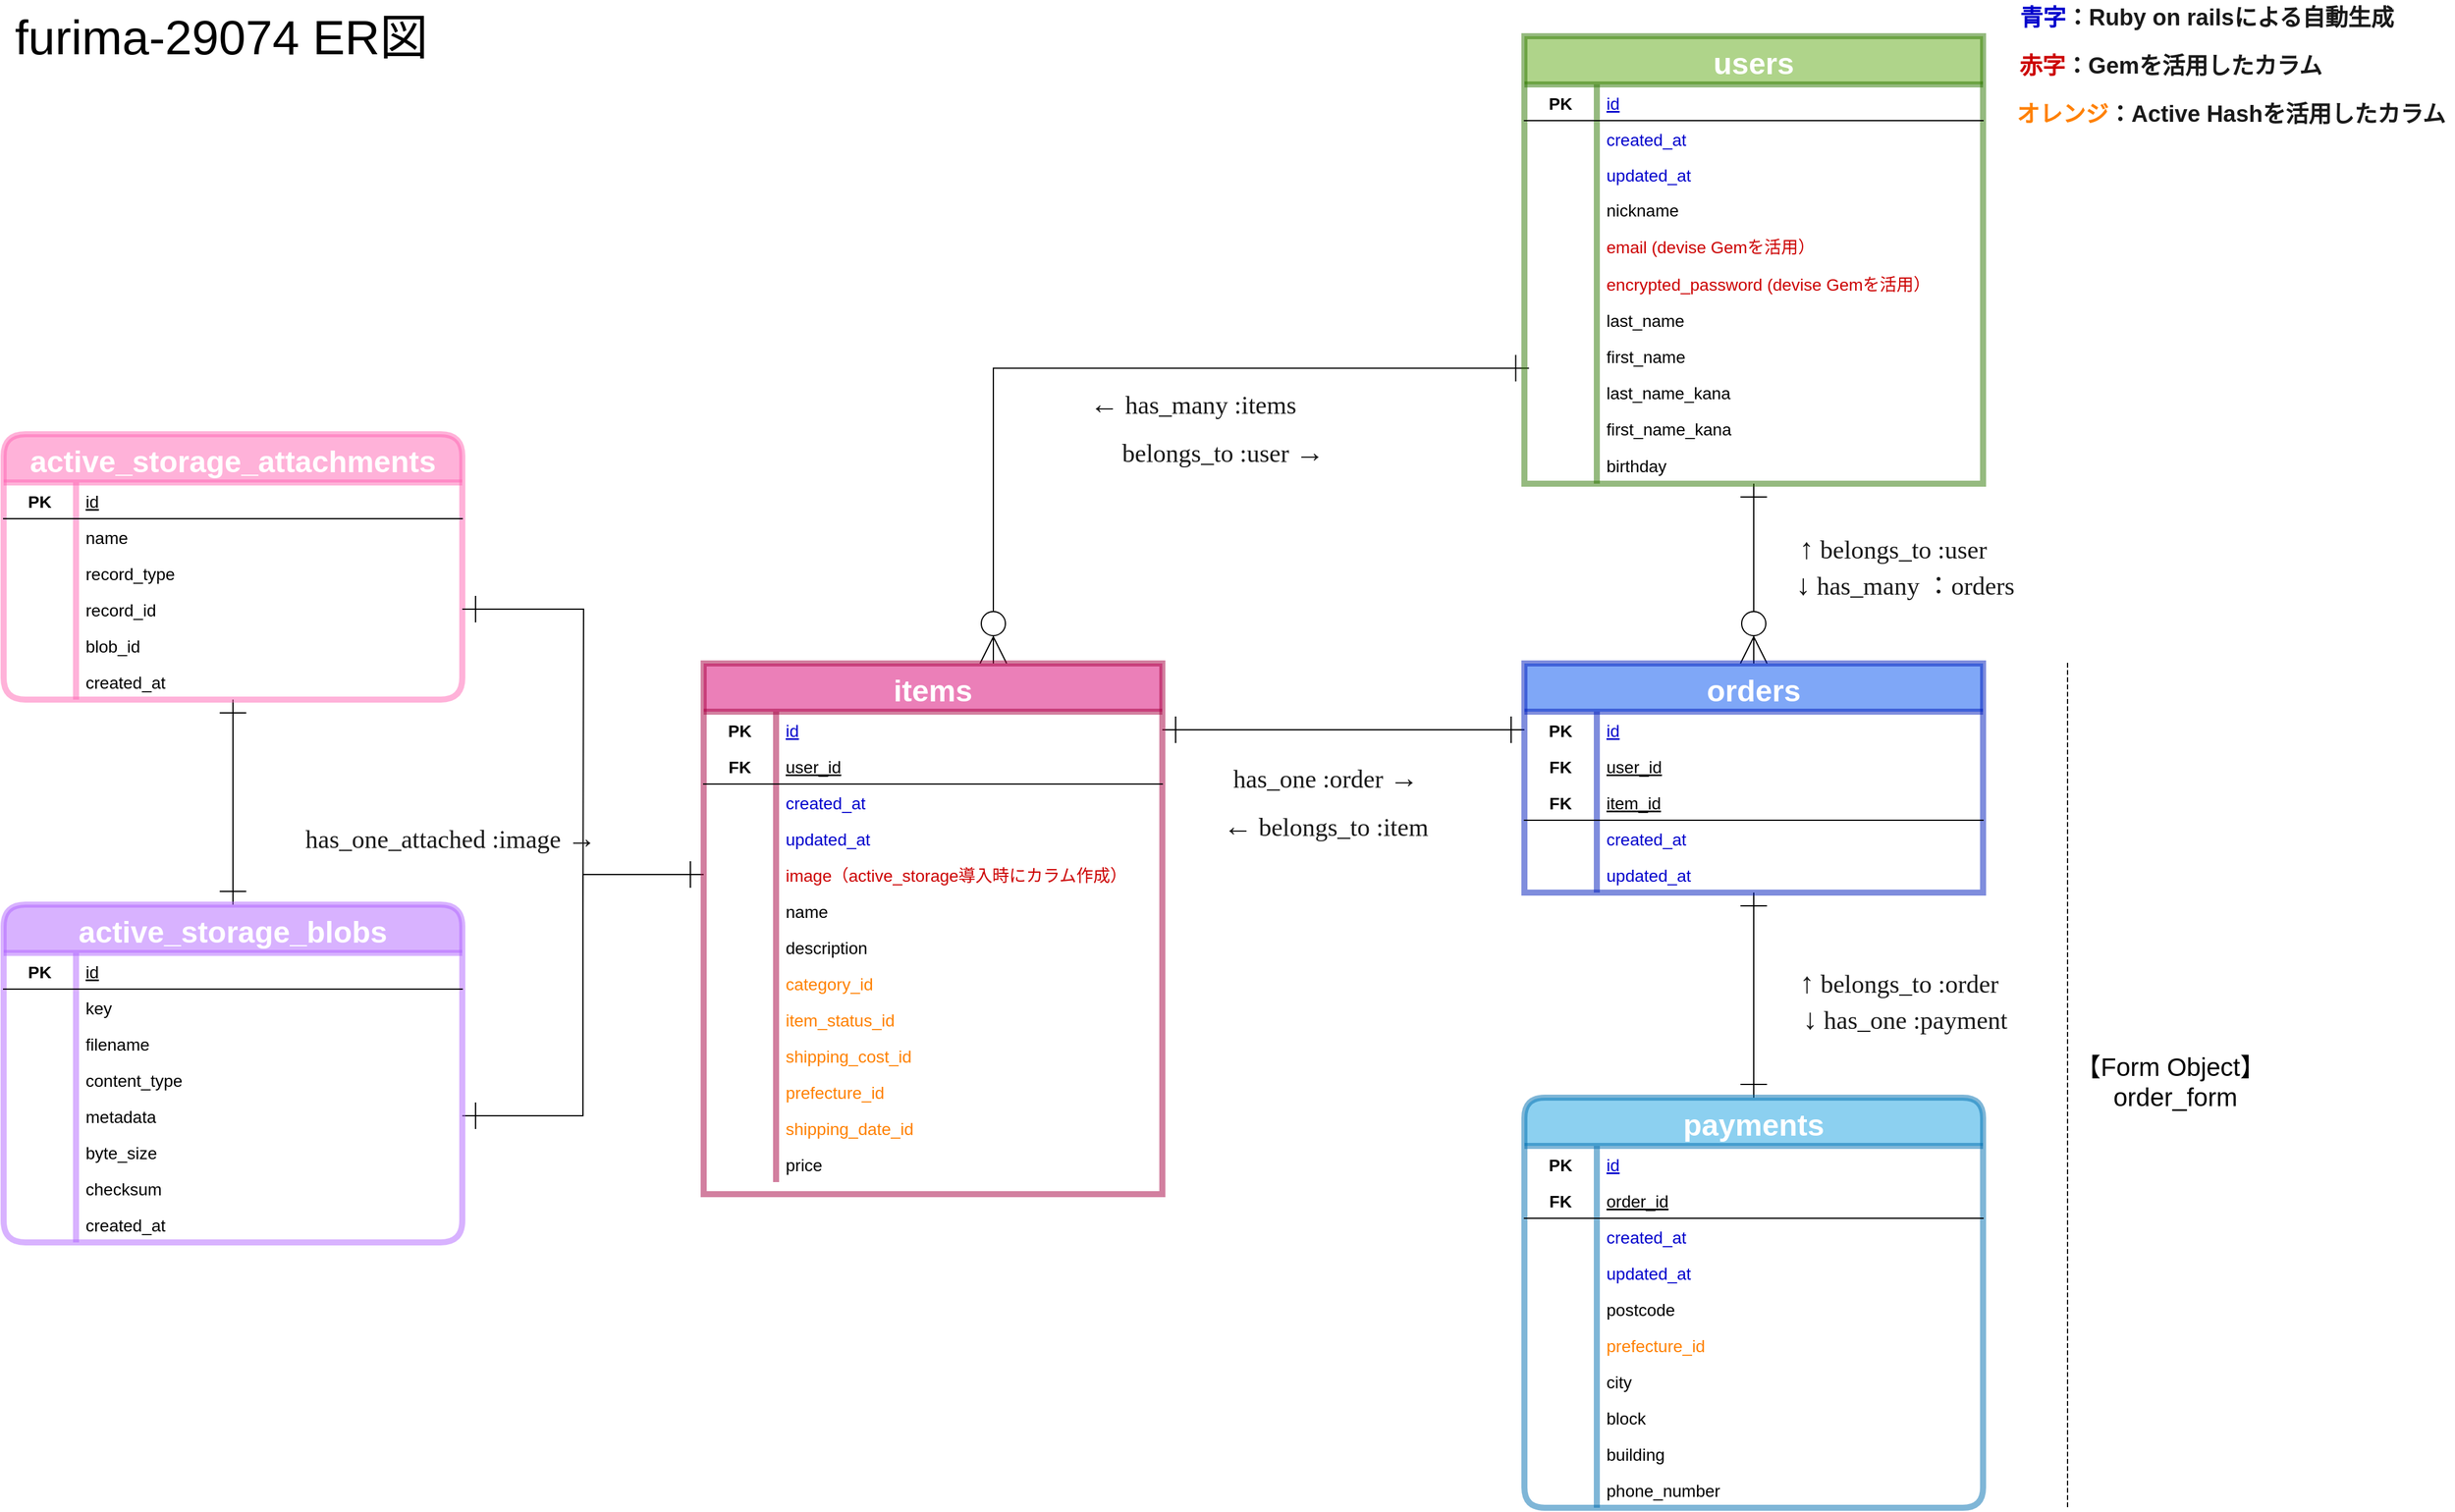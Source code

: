 <mxfile version="13.10.0" type="embed">
    <diagram id="VlrEbLxcfamo-cw_RUse" name="ページ1">
        <mxGraphModel dx="2579" dy="2915" grid="1" gridSize="10" guides="1" tooltips="1" connect="1" arrows="1" fold="1" page="1" pageScale="1" pageWidth="827" pageHeight="1169" math="0" shadow="0">
            <root>
                <mxCell id="0"/>
                <mxCell id="1" parent="0"/>
                <mxCell id="27" value="&lt;font style=&quot;font-size: 40px&quot;&gt;furima-29074 ER図&lt;/font&gt;" style="text;html=1;resizable=0;autosize=1;align=center;verticalAlign=middle;points=[];fillColor=none;rounded=0;fontSize=20;fontStyle=0;labelBorderColor=none;labelBackgroundColor=none;" parent="1" vertex="1">
                    <mxGeometry x="-900" y="-2300" width="360" height="40" as="geometry"/>
                </mxCell>
                <mxCell id="451" style="edgeStyle=orthogonalEdgeStyle;rounded=0;orthogonalLoop=1;jettySize=auto;html=1;entryX=0.5;entryY=0;entryDx=0;entryDy=0;startArrow=ERone;startFill=0;endArrow=ERzeroToMany;endFill=1;fontSize=14;endSize=20;startSize=20;" parent="1" source="66" target="252" edge="1">
                    <mxGeometry relative="1" as="geometry"/>
                </mxCell>
                <mxCell id="452" style="edgeStyle=orthogonalEdgeStyle;rounded=0;orthogonalLoop=1;jettySize=auto;html=1;exitX=0.5;exitY=1;exitDx=0;exitDy=0;entryX=0.5;entryY=0;entryDx=0;entryDy=0;startArrow=ERone;startFill=0;endArrow=ERone;endFill=0;fontSize=14;endSize=20;startSize=20;" parent="1" source="252" target="345" edge="1">
                    <mxGeometry relative="1" as="geometry"/>
                </mxCell>
                <mxCell id="447" style="edgeStyle=orthogonalEdgeStyle;rounded=0;orthogonalLoop=1;jettySize=auto;html=1;exitX=0.5;exitY=1;exitDx=0;exitDy=0;entryX=0.5;entryY=0;entryDx=0;entryDy=0;fontSize=14;startArrow=ERone;startFill=0;endArrow=ERone;endFill=0;endSize=20;startSize=20;" parent="1" source="379" target="421" edge="1">
                    <mxGeometry relative="1" as="geometry"/>
                </mxCell>
                <mxCell id="454" style="edgeStyle=orthogonalEdgeStyle;rounded=0;orthogonalLoop=1;jettySize=auto;html=1;entryX=0;entryY=0.5;entryDx=0;entryDy=0;startArrow=ERone;startFill=0;endArrow=ERone;endFill=0;fontSize=14;endSize=20;startSize=20;" parent="1" source="161" target="253" edge="1">
                    <mxGeometry relative="1" as="geometry"/>
                </mxCell>
                <mxCell id="473" style="edgeStyle=orthogonalEdgeStyle;rounded=0;jumpStyle=gap;orthogonalLoop=1;jettySize=auto;html=1;exitX=1;exitY=0.5;exitDx=0;exitDy=0;entryX=0;entryY=0.5;entryDx=0;entryDy=0;startArrow=ERone;startFill=0;startSize=20;endArrow=ERone;endFill=0;endSize=20;strokeWidth=1;fontSize=14;fontColor=#CC0000;" parent="1" source="434" target="176" edge="1">
                    <mxGeometry relative="1" as="geometry"/>
                </mxCell>
                <mxCell id="474" value="赤字&lt;font style=&quot;font-size: 19px&quot; color=&quot;#1a1a1a&quot;&gt;：Gemを活用したカラム&lt;/font&gt;" style="text;html=1;align=center;verticalAlign=middle;resizable=0;points=[];autosize=1;fontSize=19;fontColor=#CC0000;fontStyle=1" parent="1" vertex="1">
                    <mxGeometry x="760" y="-2270" width="270" height="30" as="geometry"/>
                </mxCell>
                <mxCell id="475" value="&lt;font style=&quot;font-size: 19px&quot; color=&quot;#0000cc&quot;&gt;青字&lt;/font&gt;&lt;font style=&quot;font-size: 19px&quot; color=&quot;#1a1a1a&quot;&gt;：Ruby on railsによる自動生成&lt;/font&gt;" style="text;html=1;align=center;verticalAlign=middle;resizable=0;points=[];autosize=1;fontSize=19;fontColor=#CC0000;fontStyle=1" parent="1" vertex="1">
                    <mxGeometry x="760" y="-2310" width="330" height="30" as="geometry"/>
                </mxCell>
                <mxCell id="476" value="&lt;font face=&quot;Verdana&quot; color=&quot;#1a1a1a&quot;&gt;&lt;span style=&quot;font-size: 21px&quot;&gt;belongs_to :user&amp;nbsp;&lt;/span&gt;&lt;font style=&quot;font-size: 24px&quot;&gt;→&lt;/font&gt;&lt;/font&gt;" style="text;html=1;align=center;verticalAlign=middle;resizable=0;points=[];autosize=1;fontSize=19;fontColor=#FFFFFF;" parent="1" vertex="1">
                    <mxGeometry y="-1950" width="220" height="30" as="geometry"/>
                </mxCell>
                <mxCell id="477" value="&lt;font color=&quot;#1a1a1a&quot;&gt;&lt;font face=&quot;Verdana&quot; style=&quot;font-size: 24px&quot;&gt;←&lt;/font&gt;&lt;font face=&quot;Verdana&quot; style=&quot;font-size: 21px&quot;&gt; has_many :items&lt;/font&gt;&lt;/font&gt;" style="text;html=1;align=center;verticalAlign=middle;resizable=0;points=[];autosize=1;fontSize=19;fontColor=#FFFFFF;" parent="1" vertex="1">
                    <mxGeometry x="-30" y="-1990" width="230" height="30" as="geometry"/>
                </mxCell>
                <mxCell id="478" value="&lt;font face=&quot;Verdana&quot; color=&quot;#1a1a1a&quot;&gt;&lt;span style=&quot;font-size: 24px&quot;&gt;↑&lt;/span&gt;&lt;font style=&quot;font-size: 21px&quot;&gt;&amp;nbsp;&lt;/font&gt;&lt;span style=&quot;font-size: 21px&quot;&gt;belongs_to :user&lt;/span&gt;&lt;/font&gt;" style="text;html=1;align=center;verticalAlign=middle;resizable=0;points=[];autosize=1;fontSize=19;fontColor=#FFFFFF;" parent="1" vertex="1">
                    <mxGeometry x="550" y="-1870" width="230" height="30" as="geometry"/>
                </mxCell>
                <mxCell id="479" value="&lt;font face=&quot;Verdana&quot; style=&quot;color: rgb(26 , 26 , 26) ; font-size: 24px&quot;&gt;↓&lt;/font&gt;&lt;font face=&quot;Verdana&quot; style=&quot;color: rgb(26 , 26 , 26) ; font-size: 21px&quot;&gt; has_many ：orders&lt;/font&gt;" style="text;html=1;align=center;verticalAlign=middle;resizable=0;points=[];autosize=1;fontSize=19;fontColor=#003366;labelBackgroundColor=none;" parent="1" vertex="1">
                    <mxGeometry x="550" y="-1840" width="250" height="30" as="geometry"/>
                </mxCell>
                <mxCell id="480" value="&lt;font face=&quot;Verdana&quot; color=&quot;#1a1a1a&quot;&gt;&lt;font style=&quot;font-size: 24px&quot;&gt;↓&lt;/font&gt;&lt;font style=&quot;font-size: 21px&quot;&gt;&amp;nbsp;has_one :payment&lt;/font&gt;&lt;/font&gt;" style="text;html=1;align=center;verticalAlign=middle;resizable=0;points=[];autosize=1;fontSize=19;fontColor=#FFFFFF;" parent="1" vertex="1">
                    <mxGeometry x="555" y="-1480" width="240" height="30" as="geometry"/>
                </mxCell>
                <mxCell id="481" value="&lt;font color=&quot;#1a1a1a&quot;&gt;&lt;font face=&quot;Verdana&quot; style=&quot;font-size: 24px&quot;&gt;↑&lt;/font&gt;&lt;font face=&quot;Verdana&quot; style=&quot;font-size: 21px&quot;&gt;&amp;nbsp;&lt;/font&gt;&lt;span style=&quot;font-family: &amp;#34;verdana&amp;#34; ; font-size: 21px&quot;&gt;belongs_to&lt;/span&gt;&lt;font face=&quot;Verdana&quot; style=&quot;font-size: 21px&quot;&gt;&amp;nbsp;:order&lt;/font&gt;&lt;/font&gt;" style="text;html=1;align=center;verticalAlign=middle;resizable=0;points=[];autosize=1;fontSize=19;fontColor=#FFFFFF;" parent="1" vertex="1">
                    <mxGeometry x="550" y="-1510" width="240" height="30" as="geometry"/>
                </mxCell>
                <mxCell id="482" value="&lt;font face=&quot;Verdana&quot; color=&quot;#1a1a1a&quot;&gt;&lt;font style=&quot;font-size: 24px&quot;&gt;←&lt;/font&gt;&lt;span style=&quot;font-size: 21px&quot;&gt; belongs_to :item&lt;/span&gt;&lt;/font&gt;" style="text;html=1;align=center;verticalAlign=middle;resizable=0;points=[];autosize=1;fontSize=19;fontColor=#FFFFFF;" parent="1" vertex="1">
                    <mxGeometry x="80" y="-1640" width="230" height="30" as="geometry"/>
                </mxCell>
                <mxCell id="483" value="&lt;font color=&quot;#1a1a1a&quot;&gt;&lt;font face=&quot;Verdana&quot; style=&quot;font-size: 21px&quot;&gt;has_one :order&amp;nbsp;&lt;/font&gt;&lt;font face=&quot;Verdana&quot; style=&quot;font-size: 24px&quot;&gt;→&lt;/font&gt;&lt;/font&gt;" style="text;html=1;align=center;verticalAlign=middle;resizable=0;points=[];autosize=1;fontSize=19;fontColor=#FFFFFF;" parent="1" vertex="1">
                    <mxGeometry x="90" y="-1680" width="210" height="30" as="geometry"/>
                </mxCell>
                <mxCell id="488" style="edgeStyle=orthogonalEdgeStyle;rounded=0;jumpStyle=gap;orthogonalLoop=1;jettySize=auto;html=1;entryX=0.01;entryY=-0.159;entryDx=0;entryDy=0;entryPerimeter=0;startArrow=ERzeroToMany;startFill=1;startSize=20;endArrow=ERone;endFill=0;endSize=20;strokeWidth=1;fontSize=19;fontColor=#FFCCCC;" parent="1" source="160" target="100" edge="1">
                    <mxGeometry relative="1" as="geometry">
                        <Array as="points">
                            <mxPoint x="-80" y="-2005"/>
                        </Array>
                    </mxGeometry>
                </mxCell>
                <mxCell id="160" value="items" style="shape=table;startSize=40;container=1;collapsible=1;childLayout=tableLayout;fixedRows=1;rowLines=0;fontStyle=1;align=center;resizeLast=1;rounded=0;fontSize=25;fillColor=#d80073;strokeColor=#A50040;fontColor=#ffffff;strokeWidth=5;opacity=50;" parent="1" vertex="1">
                    <mxGeometry x="-320" y="-1760" width="380" height="440" as="geometry"/>
                </mxCell>
                <mxCell id="161" value="" style="shape=partialRectangle;collapsible=0;dropTarget=0;pointerEvents=0;fillColor=none;top=0;left=0;bottom=0;right=0;points=[[0,0.5],[1,0.5]];portConstraint=eastwest;" parent="160" vertex="1">
                    <mxGeometry y="40" width="380" height="30" as="geometry"/>
                </mxCell>
                <mxCell id="162" value="PK" style="shape=partialRectangle;connectable=0;fillColor=none;top=0;left=0;bottom=0;right=0;fontStyle=1;overflow=hidden;fontSize=14;" parent="161" vertex="1">
                    <mxGeometry width="60" height="30" as="geometry"/>
                </mxCell>
                <mxCell id="163" value="id" style="shape=partialRectangle;connectable=0;fillColor=none;top=0;left=0;bottom=0;right=0;align=left;spacingLeft=6;fontStyle=4;overflow=hidden;fontSize=14;fontColor=#0000CC;" parent="161" vertex="1">
                    <mxGeometry x="60" width="320" height="30" as="geometry"/>
                </mxCell>
                <mxCell id="164" value="" style="shape=partialRectangle;collapsible=0;dropTarget=0;pointerEvents=0;fillColor=none;top=0;left=0;bottom=1;right=0;points=[[0,0.5],[1,0.5]];portConstraint=eastwest;" parent="160" vertex="1">
                    <mxGeometry y="70" width="380" height="30" as="geometry"/>
                </mxCell>
                <mxCell id="165" value="FK" style="shape=partialRectangle;connectable=0;fillColor=none;top=0;left=0;bottom=0;right=0;fontStyle=1;overflow=hidden;fontSize=14;" parent="164" vertex="1">
                    <mxGeometry width="60" height="30" as="geometry"/>
                </mxCell>
                <mxCell id="166" value="user_id" style="shape=partialRectangle;connectable=0;fillColor=none;top=0;left=0;bottom=0;right=0;align=left;spacingLeft=6;fontStyle=4;overflow=hidden;fontSize=14;" parent="164" vertex="1">
                    <mxGeometry x="60" width="320" height="30" as="geometry"/>
                </mxCell>
                <mxCell id="167" value="" style="shape=partialRectangle;collapsible=0;dropTarget=0;pointerEvents=0;fillColor=none;top=0;left=0;bottom=0;right=0;points=[[0,0.5],[1,0.5]];portConstraint=eastwest;" parent="160" vertex="1">
                    <mxGeometry y="100" width="380" height="30" as="geometry"/>
                </mxCell>
                <mxCell id="168" value="" style="shape=partialRectangle;connectable=0;fillColor=none;top=0;left=0;bottom=0;right=0;editable=1;overflow=hidden;" parent="167" vertex="1">
                    <mxGeometry width="60" height="30" as="geometry"/>
                </mxCell>
                <mxCell id="169" value="created_at" style="shape=partialRectangle;connectable=0;fillColor=none;top=0;left=0;bottom=0;right=0;align=left;spacingLeft=6;overflow=hidden;fontSize=14;fontColor=#0000CC;" parent="167" vertex="1">
                    <mxGeometry x="60" width="320" height="30" as="geometry"/>
                </mxCell>
                <mxCell id="170" value="" style="shape=partialRectangle;collapsible=0;dropTarget=0;pointerEvents=0;fillColor=none;top=0;left=0;bottom=0;right=0;points=[[0,0.5],[1,0.5]];portConstraint=eastwest;" parent="160" vertex="1">
                    <mxGeometry y="130" width="380" height="30" as="geometry"/>
                </mxCell>
                <mxCell id="171" value="" style="shape=partialRectangle;connectable=0;fillColor=none;top=0;left=0;bottom=0;right=0;editable=1;overflow=hidden;" parent="170" vertex="1">
                    <mxGeometry width="60" height="30" as="geometry"/>
                </mxCell>
                <mxCell id="172" value="updated_at" style="shape=partialRectangle;connectable=0;fillColor=none;top=0;left=0;bottom=0;right=0;align=left;spacingLeft=6;overflow=hidden;fontSize=14;fontColor=#0000CC;" parent="170" vertex="1">
                    <mxGeometry x="60" width="320" height="30" as="geometry"/>
                </mxCell>
                <mxCell id="176" value="" style="shape=partialRectangle;collapsible=0;dropTarget=0;pointerEvents=0;fillColor=none;top=0;left=0;bottom=0;right=0;points=[[0,0.5],[1,0.5]];portConstraint=eastwest;" parent="160" vertex="1">
                    <mxGeometry y="160" width="380" height="30" as="geometry"/>
                </mxCell>
                <mxCell id="177" value="" style="shape=partialRectangle;connectable=0;fillColor=none;top=0;left=0;bottom=0;right=0;editable=1;overflow=hidden;" parent="176" vertex="1">
                    <mxGeometry width="60" height="30" as="geometry"/>
                </mxCell>
                <mxCell id="178" value="image（active_storage導入時にカラム作成）" style="shape=partialRectangle;connectable=0;fillColor=none;top=0;left=0;bottom=0;right=0;align=left;spacingLeft=6;overflow=hidden;fontSize=14;fontColor=#CC0000;" parent="176" vertex="1">
                    <mxGeometry x="60" width="320" height="30" as="geometry"/>
                </mxCell>
                <mxCell id="286" value="" style="shape=partialRectangle;collapsible=0;dropTarget=0;pointerEvents=0;fillColor=none;top=0;left=0;bottom=0;right=0;points=[[0,0.5],[1,0.5]];portConstraint=eastwest;" parent="160" vertex="1">
                    <mxGeometry y="190" width="380" height="30" as="geometry"/>
                </mxCell>
                <mxCell id="287" value="" style="shape=partialRectangle;connectable=0;fillColor=none;top=0;left=0;bottom=0;right=0;editable=1;overflow=hidden;" parent="286" vertex="1">
                    <mxGeometry width="60" height="30" as="geometry"/>
                </mxCell>
                <mxCell id="288" value="name" style="shape=partialRectangle;connectable=0;fillColor=none;top=0;left=0;bottom=0;right=0;align=left;spacingLeft=6;overflow=hidden;fontSize=14;" parent="286" vertex="1">
                    <mxGeometry x="60" width="320" height="30" as="geometry"/>
                </mxCell>
                <mxCell id="338" value="" style="shape=partialRectangle;collapsible=0;dropTarget=0;pointerEvents=0;fillColor=none;top=0;left=0;bottom=0;right=0;points=[[0,0.5],[1,0.5]];portConstraint=eastwest;" parent="160" vertex="1">
                    <mxGeometry y="220" width="380" height="30" as="geometry"/>
                </mxCell>
                <mxCell id="339" value="" style="shape=partialRectangle;connectable=0;fillColor=none;top=0;left=0;bottom=0;right=0;editable=1;overflow=hidden;" parent="338" vertex="1">
                    <mxGeometry width="60" height="30" as="geometry"/>
                </mxCell>
                <mxCell id="340" value="description" style="shape=partialRectangle;connectable=0;fillColor=none;top=0;left=0;bottom=0;right=0;align=left;spacingLeft=6;overflow=hidden;fontSize=14;" parent="338" vertex="1">
                    <mxGeometry x="60" width="320" height="30" as="geometry"/>
                </mxCell>
                <mxCell id="179" value="" style="shape=partialRectangle;collapsible=0;dropTarget=0;pointerEvents=0;fillColor=none;top=0;left=0;bottom=0;right=0;points=[[0,0.5],[1,0.5]];portConstraint=eastwest;" parent="160" vertex="1">
                    <mxGeometry y="250" width="380" height="30" as="geometry"/>
                </mxCell>
                <mxCell id="180" value="" style="shape=partialRectangle;connectable=0;fillColor=none;top=0;left=0;bottom=0;right=0;editable=1;overflow=hidden;" parent="179" vertex="1">
                    <mxGeometry width="60" height="30" as="geometry"/>
                </mxCell>
                <mxCell id="181" value="category_id" style="shape=partialRectangle;connectable=0;fillColor=none;top=0;left=0;bottom=0;right=0;align=left;spacingLeft=6;overflow=hidden;fontSize=14;fontColor=#FF8000;" parent="179" vertex="1">
                    <mxGeometry x="60" width="320" height="30" as="geometry"/>
                </mxCell>
                <mxCell id="182" value="" style="shape=partialRectangle;collapsible=0;dropTarget=0;pointerEvents=0;fillColor=none;top=0;left=0;bottom=0;right=0;points=[[0,0.5],[1,0.5]];portConstraint=eastwest;" parent="160" vertex="1">
                    <mxGeometry y="280" width="380" height="30" as="geometry"/>
                </mxCell>
                <mxCell id="183" value="" style="shape=partialRectangle;connectable=0;fillColor=none;top=0;left=0;bottom=0;right=0;editable=1;overflow=hidden;" parent="182" vertex="1">
                    <mxGeometry width="60" height="30" as="geometry"/>
                </mxCell>
                <mxCell id="184" value="item_status_id" style="shape=partialRectangle;connectable=0;fillColor=none;top=0;left=0;bottom=0;right=0;align=left;spacingLeft=6;overflow=hidden;fontSize=14;fontColor=#FF8000;" parent="182" vertex="1">
                    <mxGeometry x="60" width="320" height="30" as="geometry"/>
                </mxCell>
                <mxCell id="185" value="" style="shape=partialRectangle;collapsible=0;dropTarget=0;pointerEvents=0;fillColor=none;top=0;left=0;bottom=0;right=0;points=[[0,0.5],[1,0.5]];portConstraint=eastwest;" parent="160" vertex="1">
                    <mxGeometry y="310" width="380" height="30" as="geometry"/>
                </mxCell>
                <mxCell id="186" value="" style="shape=partialRectangle;connectable=0;fillColor=none;top=0;left=0;bottom=0;right=0;editable=1;overflow=hidden;" parent="185" vertex="1">
                    <mxGeometry width="60" height="30" as="geometry"/>
                </mxCell>
                <mxCell id="187" value="shipping_cost_id" style="shape=partialRectangle;connectable=0;fillColor=none;top=0;left=0;bottom=0;right=0;align=left;spacingLeft=6;overflow=hidden;fontSize=14;fontColor=#FF8000;" parent="185" vertex="1">
                    <mxGeometry x="60" width="320" height="30" as="geometry"/>
                </mxCell>
                <mxCell id="188" value="" style="shape=partialRectangle;collapsible=0;dropTarget=0;pointerEvents=0;fillColor=none;top=0;left=0;bottom=0;right=0;points=[[0,0.5],[1,0.5]];portConstraint=eastwest;" parent="160" vertex="1">
                    <mxGeometry y="340" width="380" height="30" as="geometry"/>
                </mxCell>
                <mxCell id="189" value="" style="shape=partialRectangle;connectable=0;fillColor=none;top=0;left=0;bottom=0;right=0;editable=1;overflow=hidden;" parent="188" vertex="1">
                    <mxGeometry width="60" height="30" as="geometry"/>
                </mxCell>
                <mxCell id="190" value="prefecture_id" style="shape=partialRectangle;connectable=0;fillColor=none;top=0;left=0;bottom=0;right=0;align=left;spacingLeft=6;overflow=hidden;fontSize=14;fontColor=#FF8000;" parent="188" vertex="1">
                    <mxGeometry x="60" width="320" height="30" as="geometry"/>
                </mxCell>
                <mxCell id="194" value="" style="shape=partialRectangle;collapsible=0;dropTarget=0;pointerEvents=0;fillColor=none;top=0;left=0;bottom=0;right=0;points=[[0,0.5],[1,0.5]];portConstraint=eastwest;" parent="160" vertex="1">
                    <mxGeometry y="370" width="380" height="30" as="geometry"/>
                </mxCell>
                <mxCell id="195" value="" style="shape=partialRectangle;connectable=0;fillColor=none;top=0;left=0;bottom=0;right=0;editable=1;overflow=hidden;" parent="194" vertex="1">
                    <mxGeometry width="60" height="30" as="geometry"/>
                </mxCell>
                <mxCell id="196" value="shipping_date_id" style="shape=partialRectangle;connectable=0;fillColor=none;top=0;left=0;bottom=0;right=0;align=left;spacingLeft=6;overflow=hidden;fontSize=14;fontColor=#FF8000;" parent="194" vertex="1">
                    <mxGeometry x="60" width="320" height="30" as="geometry"/>
                </mxCell>
                <mxCell id="191" value="" style="shape=partialRectangle;collapsible=0;dropTarget=0;pointerEvents=0;fillColor=none;top=0;left=0;bottom=0;right=0;points=[[0,0.5],[1,0.5]];portConstraint=eastwest;" parent="160" vertex="1">
                    <mxGeometry y="400" width="380" height="30" as="geometry"/>
                </mxCell>
                <mxCell id="192" value="" style="shape=partialRectangle;connectable=0;fillColor=none;top=0;left=0;bottom=0;right=0;editable=1;overflow=hidden;" parent="191" vertex="1">
                    <mxGeometry width="60" height="30" as="geometry"/>
                </mxCell>
                <mxCell id="193" value="price" style="shape=partialRectangle;connectable=0;fillColor=none;top=0;left=0;bottom=0;right=0;align=left;spacingLeft=6;overflow=hidden;fontSize=14;" parent="191" vertex="1">
                    <mxGeometry x="60" width="320" height="30" as="geometry"/>
                </mxCell>
                <mxCell id="66" value="users" style="shape=table;startSize=40;container=1;collapsible=1;childLayout=tableLayout;fixedRows=1;rowLines=0;fontStyle=1;align=center;resizeLast=1;fontSize=25;fillColor=#60a917;strokeColor=#2D7600;fontColor=#ffffff;swimlaneFillColor=none;strokeWidth=5;opacity=50;" parent="1" vertex="1">
                    <mxGeometry x="360" y="-2280" width="380" height="371" as="geometry"/>
                </mxCell>
                <mxCell id="70" value="" style="shape=partialRectangle;collapsible=0;dropTarget=0;pointerEvents=0;fillColor=none;top=0;left=0;bottom=1;right=0;points=[[0,0.5],[1,0.5]];portConstraint=eastwest;" parent="66" vertex="1">
                    <mxGeometry y="40" width="380" height="30" as="geometry"/>
                </mxCell>
                <mxCell id="71" value="PK" style="shape=partialRectangle;connectable=0;fillColor=none;top=0;left=0;bottom=0;right=0;fontStyle=1;overflow=hidden;fontSize=14;" parent="70" vertex="1">
                    <mxGeometry width="60" height="30" as="geometry"/>
                </mxCell>
                <mxCell id="72" value="id" style="shape=partialRectangle;connectable=0;fillColor=none;top=0;left=0;bottom=0;right=0;align=left;spacingLeft=6;fontStyle=4;overflow=hidden;fontSize=14;fontColor=#0000CC;" parent="70" vertex="1">
                    <mxGeometry x="60" width="320" height="30" as="geometry"/>
                </mxCell>
                <mxCell id="73" value="" style="shape=partialRectangle;collapsible=0;dropTarget=0;pointerEvents=0;fillColor=none;top=0;left=0;bottom=0;right=0;points=[[0,0.5],[1,0.5]];portConstraint=eastwest;" parent="66" vertex="1">
                    <mxGeometry y="70" width="380" height="30" as="geometry"/>
                </mxCell>
                <mxCell id="74" value="" style="shape=partialRectangle;connectable=0;fillColor=none;top=0;left=0;bottom=0;right=0;editable=1;overflow=hidden;" parent="73" vertex="1">
                    <mxGeometry width="60" height="30" as="geometry"/>
                </mxCell>
                <mxCell id="75" value="created_at" style="shape=partialRectangle;connectable=0;fillColor=none;top=0;left=0;bottom=0;right=0;align=left;spacingLeft=6;overflow=hidden;fontSize=14;fontColor=#0000CC;" parent="73" vertex="1">
                    <mxGeometry x="60" width="320" height="30" as="geometry"/>
                </mxCell>
                <mxCell id="76" value="" style="shape=partialRectangle;collapsible=0;dropTarget=0;pointerEvents=0;fillColor=none;top=0;left=0;bottom=0;right=0;points=[[0,0.5],[1,0.5]];portConstraint=eastwest;" parent="66" vertex="1">
                    <mxGeometry y="100" width="380" height="29" as="geometry"/>
                </mxCell>
                <mxCell id="77" value="" style="shape=partialRectangle;connectable=0;fillColor=none;top=0;left=0;bottom=0;right=0;editable=1;overflow=hidden;" parent="76" vertex="1">
                    <mxGeometry width="60" height="29" as="geometry"/>
                </mxCell>
                <mxCell id="78" value="updated_at" style="shape=partialRectangle;connectable=0;fillColor=none;top=0;left=0;bottom=0;right=0;align=left;spacingLeft=6;overflow=hidden;fontSize=14;fontColor=#0000CC;" parent="76" vertex="1">
                    <mxGeometry x="60" width="320" height="29" as="geometry"/>
                </mxCell>
                <mxCell id="79" value="" style="shape=partialRectangle;collapsible=0;dropTarget=0;pointerEvents=0;fillColor=none;top=0;left=0;bottom=0;right=0;points=[[0,0.5],[1,0.5]];portConstraint=eastwest;" parent="66" vertex="1">
                    <mxGeometry y="129" width="380" height="29" as="geometry"/>
                </mxCell>
                <mxCell id="80" value="" style="shape=partialRectangle;connectable=0;fillColor=none;top=0;left=0;bottom=0;right=0;editable=1;overflow=hidden;fontStyle=1;fontSize=15;" parent="79" vertex="1">
                    <mxGeometry width="60" height="29" as="geometry"/>
                </mxCell>
                <mxCell id="81" value="nickname " style="shape=partialRectangle;connectable=0;fillColor=none;top=0;left=0;bottom=0;right=0;align=left;spacingLeft=6;overflow=hidden;fontSize=14;" parent="79" vertex="1">
                    <mxGeometry x="60" width="320" height="29" as="geometry"/>
                </mxCell>
                <mxCell id="85" value="" style="shape=partialRectangle;collapsible=0;dropTarget=0;pointerEvents=0;fillColor=none;top=0;left=0;bottom=0;right=0;points=[[0,0.5],[1,0.5]];portConstraint=eastwest;" parent="66" vertex="1">
                    <mxGeometry y="158" width="380" height="32" as="geometry"/>
                </mxCell>
                <mxCell id="86" value="" style="shape=partialRectangle;connectable=0;fillColor=none;top=0;left=0;bottom=0;right=0;editable=1;overflow=hidden;fontStyle=1;fontSize=14;" parent="85" vertex="1">
                    <mxGeometry width="60" height="32" as="geometry"/>
                </mxCell>
                <mxCell id="87" value="email (devise Gemを活用）" style="shape=partialRectangle;connectable=0;fillColor=none;top=0;left=0;bottom=0;right=0;align=left;spacingLeft=6;overflow=hidden;fontSize=14;fontColor=#CC0000;" parent="85" vertex="1">
                    <mxGeometry x="60" width="320" height="32" as="geometry"/>
                </mxCell>
                <mxCell id="88" value="" style="shape=partialRectangle;collapsible=0;dropTarget=0;pointerEvents=0;fillColor=none;top=0;left=0;bottom=0;right=0;points=[[0,0.5],[1,0.5]];portConstraint=eastwest;" parent="66" vertex="1">
                    <mxGeometry y="190" width="380" height="30" as="geometry"/>
                </mxCell>
                <mxCell id="89" value="" style="shape=partialRectangle;connectable=0;fillColor=none;top=0;left=0;bottom=0;right=0;editable=1;overflow=hidden;fontStyle=1;fontSize=14;" parent="88" vertex="1">
                    <mxGeometry width="60" height="30" as="geometry"/>
                </mxCell>
                <mxCell id="90" value="encrypted_password (devise Gemを活用）" style="shape=partialRectangle;connectable=0;fillColor=none;top=0;left=0;bottom=0;right=0;align=left;spacingLeft=6;overflow=hidden;fontSize=14;fontColor=#CC0000;" parent="88" vertex="1">
                    <mxGeometry x="60" width="320" height="30" as="geometry"/>
                </mxCell>
                <mxCell id="94" value="" style="shape=partialRectangle;collapsible=0;dropTarget=0;pointerEvents=0;fillColor=none;top=0;left=0;bottom=0;right=0;points=[[0,0.5],[1,0.5]];portConstraint=eastwest;" parent="66" vertex="1">
                    <mxGeometry y="220" width="380" height="30" as="geometry"/>
                </mxCell>
                <mxCell id="95" value="" style="shape=partialRectangle;connectable=0;fillColor=none;top=0;left=0;bottom=0;right=0;editable=1;overflow=hidden;fontStyle=1;fontSize=14;" parent="94" vertex="1">
                    <mxGeometry width="60" height="30" as="geometry"/>
                </mxCell>
                <mxCell id="96" value="last_name" style="shape=partialRectangle;connectable=0;fillColor=none;top=0;left=0;bottom=0;right=0;align=left;spacingLeft=6;overflow=hidden;fontSize=14;" parent="94" vertex="1">
                    <mxGeometry x="60" width="320" height="30" as="geometry"/>
                </mxCell>
                <mxCell id="97" value="" style="shape=partialRectangle;collapsible=0;dropTarget=0;pointerEvents=0;fillColor=none;top=0;left=0;bottom=0;right=0;points=[[0,0.5],[1,0.5]];portConstraint=eastwest;" parent="66" vertex="1">
                    <mxGeometry y="250" width="380" height="30" as="geometry"/>
                </mxCell>
                <mxCell id="98" value="" style="shape=partialRectangle;connectable=0;fillColor=none;top=0;left=0;bottom=0;right=0;editable=1;overflow=hidden;fontSize=14;" parent="97" vertex="1">
                    <mxGeometry width="60" height="30" as="geometry"/>
                </mxCell>
                <mxCell id="99" value="first_name" style="shape=partialRectangle;connectable=0;fillColor=none;top=0;left=0;bottom=0;right=0;align=left;spacingLeft=6;overflow=hidden;fontSize=14;" parent="97" vertex="1">
                    <mxGeometry x="60" width="320" height="30" as="geometry"/>
                </mxCell>
                <mxCell id="100" value="" style="shape=partialRectangle;collapsible=0;dropTarget=0;pointerEvents=0;fillColor=none;top=0;left=0;bottom=0;right=0;points=[[0,0.5],[1,0.5]];portConstraint=eastwest;" parent="66" vertex="1">
                    <mxGeometry y="280" width="380" height="30" as="geometry"/>
                </mxCell>
                <mxCell id="101" value="" style="shape=partialRectangle;connectable=0;fillColor=none;top=0;left=0;bottom=0;right=0;editable=1;overflow=hidden;fontSize=14;" parent="100" vertex="1">
                    <mxGeometry width="60" height="30" as="geometry"/>
                </mxCell>
                <mxCell id="102" value="last_name_kana" style="shape=partialRectangle;connectable=0;fillColor=none;top=0;left=0;bottom=0;right=0;align=left;spacingLeft=6;overflow=hidden;fontSize=14;" parent="100" vertex="1">
                    <mxGeometry x="60" width="320" height="30" as="geometry"/>
                </mxCell>
                <mxCell id="103" value="" style="shape=partialRectangle;collapsible=0;dropTarget=0;pointerEvents=0;fillColor=none;top=0;left=0;bottom=0;right=0;points=[[0,0.5],[1,0.5]];portConstraint=eastwest;" parent="66" vertex="1">
                    <mxGeometry y="310" width="380" height="30" as="geometry"/>
                </mxCell>
                <mxCell id="104" value="" style="shape=partialRectangle;connectable=0;fillColor=none;top=0;left=0;bottom=0;right=0;editable=1;overflow=hidden;" parent="103" vertex="1">
                    <mxGeometry width="60" height="30" as="geometry"/>
                </mxCell>
                <mxCell id="105" value="first_name_kana" style="shape=partialRectangle;connectable=0;fillColor=none;top=0;left=0;bottom=0;right=0;align=left;spacingLeft=6;overflow=hidden;fontSize=14;" parent="103" vertex="1">
                    <mxGeometry x="60" width="320" height="30" as="geometry"/>
                </mxCell>
                <mxCell id="106" value="" style="shape=partialRectangle;collapsible=0;dropTarget=0;pointerEvents=0;fillColor=none;top=0;left=0;bottom=0;right=0;points=[[0,0.5],[1,0.5]];portConstraint=eastwest;" parent="66" vertex="1">
                    <mxGeometry y="340" width="380" height="31" as="geometry"/>
                </mxCell>
                <mxCell id="107" value="" style="shape=partialRectangle;connectable=0;fillColor=none;top=0;left=0;bottom=0;right=0;editable=1;overflow=hidden;" parent="106" vertex="1">
                    <mxGeometry width="60" height="31" as="geometry"/>
                </mxCell>
                <mxCell id="108" value="birthday" style="shape=partialRectangle;connectable=0;fillColor=none;top=0;left=0;bottom=0;right=0;align=left;spacingLeft=6;overflow=hidden;fontSize=14;" parent="106" vertex="1">
                    <mxGeometry x="60" width="320" height="31" as="geometry"/>
                </mxCell>
                <mxCell id="252" value="orders" style="shape=table;startSize=40;container=1;collapsible=1;childLayout=tableLayout;fixedRows=1;rowLines=0;fontStyle=1;align=center;resizeLast=1;rounded=0;strokeWidth=5;fontSize=25;fontColor=#ffffff;fillColor=#0050ef;strokeColor=#001DBC;opacity=50;" parent="1" vertex="1">
                    <mxGeometry x="360" y="-1760" width="380" height="190" as="geometry"/>
                </mxCell>
                <mxCell id="253" value="" style="shape=partialRectangle;collapsible=0;dropTarget=0;pointerEvents=0;fillColor=none;top=0;left=0;bottom=0;right=0;points=[[0,0.5],[1,0.5]];portConstraint=eastwest;" parent="252" vertex="1">
                    <mxGeometry y="40" width="380" height="30" as="geometry"/>
                </mxCell>
                <mxCell id="254" value="PK" style="shape=partialRectangle;connectable=0;fillColor=none;top=0;left=0;bottom=0;right=0;fontStyle=1;overflow=hidden;fontSize=14;" parent="253" vertex="1">
                    <mxGeometry width="60" height="30" as="geometry"/>
                </mxCell>
                <mxCell id="255" value="id" style="shape=partialRectangle;connectable=0;fillColor=none;top=0;left=0;bottom=0;right=0;align=left;spacingLeft=6;fontStyle=4;overflow=hidden;fontSize=14;fontColor=#0000CC;" parent="253" vertex="1">
                    <mxGeometry x="60" width="320" height="30" as="geometry"/>
                </mxCell>
                <mxCell id="280" value="" style="shape=partialRectangle;collapsible=0;dropTarget=0;pointerEvents=0;fillColor=none;top=0;left=0;bottom=0;right=0;points=[[0,0.5],[1,0.5]];portConstraint=eastwest;" parent="252" vertex="1">
                    <mxGeometry y="70" width="380" height="30" as="geometry"/>
                </mxCell>
                <mxCell id="281" value="FK" style="shape=partialRectangle;connectable=0;fillColor=none;top=0;left=0;bottom=0;right=0;fontStyle=1;overflow=hidden;fontSize=14;" parent="280" vertex="1">
                    <mxGeometry width="60" height="30" as="geometry"/>
                </mxCell>
                <mxCell id="282" value="user_id" style="shape=partialRectangle;connectable=0;top=0;left=0;bottom=0;right=0;align=left;spacingLeft=6;fontStyle=4;overflow=hidden;fontSize=14;labelBackgroundColor=none;fillColor=none;" parent="280" vertex="1">
                    <mxGeometry x="60" width="320" height="30" as="geometry"/>
                </mxCell>
                <mxCell id="256" value="" style="shape=partialRectangle;collapsible=0;dropTarget=0;pointerEvents=0;fillColor=none;top=0;left=0;bottom=1;right=0;points=[[0,0.5],[1,0.5]];portConstraint=eastwest;" parent="252" vertex="1">
                    <mxGeometry y="100" width="380" height="30" as="geometry"/>
                </mxCell>
                <mxCell id="257" value="FK" style="shape=partialRectangle;connectable=0;fillColor=none;top=0;left=0;bottom=0;right=0;fontStyle=1;overflow=hidden;fontSize=14;" parent="256" vertex="1">
                    <mxGeometry width="60" height="30" as="geometry"/>
                </mxCell>
                <mxCell id="258" value="item_id" style="shape=partialRectangle;connectable=0;fillColor=none;top=0;left=0;bottom=0;right=0;align=left;spacingLeft=6;fontStyle=4;overflow=hidden;fontSize=14;" parent="256" vertex="1">
                    <mxGeometry x="60" width="320" height="30" as="geometry"/>
                </mxCell>
                <mxCell id="259" value="" style="shape=partialRectangle;collapsible=0;dropTarget=0;pointerEvents=0;fillColor=none;top=0;left=0;bottom=0;right=0;points=[[0,0.5],[1,0.5]];portConstraint=eastwest;" parent="252" vertex="1">
                    <mxGeometry y="130" width="380" height="30" as="geometry"/>
                </mxCell>
                <mxCell id="260" value="" style="shape=partialRectangle;connectable=0;fillColor=none;top=0;left=0;bottom=0;right=0;editable=1;overflow=hidden;" parent="259" vertex="1">
                    <mxGeometry width="60" height="30" as="geometry"/>
                </mxCell>
                <mxCell id="261" value="created_at" style="shape=partialRectangle;connectable=0;fillColor=none;top=0;left=0;bottom=0;right=0;align=left;spacingLeft=6;overflow=hidden;fontSize=14;fontColor=#0000CC;" parent="259" vertex="1">
                    <mxGeometry x="60" width="320" height="30" as="geometry"/>
                </mxCell>
                <mxCell id="262" value="" style="shape=partialRectangle;collapsible=0;dropTarget=0;pointerEvents=0;fillColor=none;top=0;left=0;bottom=0;right=0;points=[[0,0.5],[1,0.5]];portConstraint=eastwest;" parent="252" vertex="1">
                    <mxGeometry y="160" width="380" height="30" as="geometry"/>
                </mxCell>
                <mxCell id="263" value="" style="shape=partialRectangle;connectable=0;fillColor=none;top=0;left=0;bottom=0;right=0;editable=1;overflow=hidden;" parent="262" vertex="1">
                    <mxGeometry width="60" height="30" as="geometry"/>
                </mxCell>
                <mxCell id="264" value="updated_at" style="shape=partialRectangle;connectable=0;fillColor=none;top=0;left=0;bottom=0;right=0;align=left;spacingLeft=6;overflow=hidden;fontSize=14;fontColor=#0000CC;" parent="262" vertex="1">
                    <mxGeometry x="60" width="320" height="30" as="geometry"/>
                </mxCell>
                <mxCell id="345" value="payments" style="shape=table;startSize=40;container=1;collapsible=1;childLayout=tableLayout;fixedRows=1;rowLines=0;fontStyle=1;align=center;resizeLast=1;rounded=1;sketch=0;strokeWidth=5;fontSize=25;opacity=50;fillColor=#1ba1e2;strokeColor=#006EAF;fontColor=#ffffff;arcSize=14;" parent="1" vertex="1">
                    <mxGeometry x="360" y="-1400" width="380" height="340" as="geometry"/>
                </mxCell>
                <mxCell id="346" value="" style="shape=partialRectangle;collapsible=0;dropTarget=0;pointerEvents=0;fillColor=none;top=0;left=0;bottom=0;right=0;points=[[0,0.5],[1,0.5]];portConstraint=eastwest;" parent="345" vertex="1">
                    <mxGeometry y="40" width="380" height="30" as="geometry"/>
                </mxCell>
                <mxCell id="347" value="PK" style="shape=partialRectangle;connectable=0;fillColor=none;top=0;left=0;bottom=0;right=0;fontStyle=1;overflow=hidden;fontSize=14;" parent="346" vertex="1">
                    <mxGeometry width="60" height="30" as="geometry"/>
                </mxCell>
                <mxCell id="348" value="id" style="shape=partialRectangle;connectable=0;fillColor=none;top=0;left=0;bottom=0;right=0;align=left;spacingLeft=6;fontStyle=4;overflow=hidden;fontSize=14;fontColor=#0000CC;" parent="346" vertex="1">
                    <mxGeometry x="60" width="320" height="30" as="geometry"/>
                </mxCell>
                <mxCell id="349" value="" style="shape=partialRectangle;collapsible=0;dropTarget=0;pointerEvents=0;fillColor=none;top=0;left=0;bottom=1;right=0;points=[[0,0.5],[1,0.5]];portConstraint=eastwest;" parent="345" vertex="1">
                    <mxGeometry y="70" width="380" height="30" as="geometry"/>
                </mxCell>
                <mxCell id="350" value="FK" style="shape=partialRectangle;connectable=0;fillColor=none;top=0;left=0;bottom=0;right=0;fontStyle=1;overflow=hidden;fontSize=14;" parent="349" vertex="1">
                    <mxGeometry width="60" height="30" as="geometry"/>
                </mxCell>
                <mxCell id="351" value="order_id" style="shape=partialRectangle;connectable=0;fillColor=none;top=0;left=0;bottom=0;right=0;align=left;spacingLeft=6;fontStyle=4;overflow=hidden;fontSize=14;" parent="349" vertex="1">
                    <mxGeometry x="60" width="320" height="30" as="geometry"/>
                </mxCell>
                <mxCell id="352" value="" style="shape=partialRectangle;collapsible=0;dropTarget=0;pointerEvents=0;fillColor=none;top=0;left=0;bottom=0;right=0;points=[[0,0.5],[1,0.5]];portConstraint=eastwest;" parent="345" vertex="1">
                    <mxGeometry y="100" width="380" height="30" as="geometry"/>
                </mxCell>
                <mxCell id="353" value="" style="shape=partialRectangle;connectable=0;fillColor=none;top=0;left=0;bottom=0;right=0;editable=1;overflow=hidden;" parent="352" vertex="1">
                    <mxGeometry width="60" height="30" as="geometry"/>
                </mxCell>
                <mxCell id="354" value="created_at" style="shape=partialRectangle;connectable=0;fillColor=none;top=0;left=0;bottom=0;right=0;align=left;spacingLeft=6;overflow=hidden;fontSize=14;fontColor=#0000CC;" parent="352" vertex="1">
                    <mxGeometry x="60" width="320" height="30" as="geometry"/>
                </mxCell>
                <mxCell id="355" value="" style="shape=partialRectangle;collapsible=0;dropTarget=0;pointerEvents=0;fillColor=none;top=0;left=0;bottom=0;right=0;points=[[0,0.5],[1,0.5]];portConstraint=eastwest;" parent="345" vertex="1">
                    <mxGeometry y="130" width="380" height="30" as="geometry"/>
                </mxCell>
                <mxCell id="356" value="" style="shape=partialRectangle;connectable=0;fillColor=none;top=0;left=0;bottom=0;right=0;editable=1;overflow=hidden;" parent="355" vertex="1">
                    <mxGeometry width="60" height="30" as="geometry"/>
                </mxCell>
                <mxCell id="357" value="updated_at" style="shape=partialRectangle;connectable=0;fillColor=none;top=0;left=0;bottom=0;right=0;align=left;spacingLeft=6;overflow=hidden;fontSize=14;fontColor=#0000CC;" parent="355" vertex="1">
                    <mxGeometry x="60" width="320" height="30" as="geometry"/>
                </mxCell>
                <mxCell id="358" value="" style="shape=partialRectangle;collapsible=0;dropTarget=0;pointerEvents=0;fillColor=none;top=0;left=0;bottom=0;right=0;points=[[0,0.5],[1,0.5]];portConstraint=eastwest;" parent="345" vertex="1">
                    <mxGeometry y="160" width="380" height="30" as="geometry"/>
                </mxCell>
                <mxCell id="359" value="" style="shape=partialRectangle;connectable=0;fillColor=none;top=0;left=0;bottom=0;right=0;editable=1;overflow=hidden;" parent="358" vertex="1">
                    <mxGeometry width="60" height="30" as="geometry"/>
                </mxCell>
                <mxCell id="360" value="postcode" style="shape=partialRectangle;connectable=0;fillColor=none;top=0;left=0;bottom=0;right=0;align=left;spacingLeft=6;overflow=hidden;fontSize=14;" parent="358" vertex="1">
                    <mxGeometry x="60" width="320" height="30" as="geometry"/>
                </mxCell>
                <mxCell id="361" value="" style="shape=partialRectangle;collapsible=0;dropTarget=0;pointerEvents=0;fillColor=none;top=0;left=0;bottom=0;right=0;points=[[0,0.5],[1,0.5]];portConstraint=eastwest;" parent="345" vertex="1">
                    <mxGeometry y="190" width="380" height="30" as="geometry"/>
                </mxCell>
                <mxCell id="362" value="" style="shape=partialRectangle;connectable=0;fillColor=none;top=0;left=0;bottom=0;right=0;editable=1;overflow=hidden;" parent="361" vertex="1">
                    <mxGeometry width="60" height="30" as="geometry"/>
                </mxCell>
                <mxCell id="363" value="prefecture_id" style="shape=partialRectangle;connectable=0;fillColor=none;top=0;left=0;bottom=0;right=0;align=left;spacingLeft=6;overflow=hidden;fontSize=14;fontColor=#FF8000;" parent="361" vertex="1">
                    <mxGeometry x="60" width="320" height="30" as="geometry"/>
                </mxCell>
                <mxCell id="364" value="" style="shape=partialRectangle;collapsible=0;dropTarget=0;pointerEvents=0;fillColor=none;top=0;left=0;bottom=0;right=0;points=[[0,0.5],[1,0.5]];portConstraint=eastwest;" parent="345" vertex="1">
                    <mxGeometry y="220" width="380" height="30" as="geometry"/>
                </mxCell>
                <mxCell id="365" value="" style="shape=partialRectangle;connectable=0;fillColor=none;top=0;left=0;bottom=0;right=0;editable=1;overflow=hidden;" parent="364" vertex="1">
                    <mxGeometry width="60" height="30" as="geometry"/>
                </mxCell>
                <mxCell id="366" value="city" style="shape=partialRectangle;connectable=0;fillColor=none;top=0;left=0;bottom=0;right=0;align=left;spacingLeft=6;overflow=hidden;fontSize=14;" parent="364" vertex="1">
                    <mxGeometry x="60" width="320" height="30" as="geometry"/>
                </mxCell>
                <mxCell id="367" value="" style="shape=partialRectangle;collapsible=0;dropTarget=0;pointerEvents=0;fillColor=none;top=0;left=0;bottom=0;right=0;points=[[0,0.5],[1,0.5]];portConstraint=eastwest;" parent="345" vertex="1">
                    <mxGeometry y="250" width="380" height="30" as="geometry"/>
                </mxCell>
                <mxCell id="368" value="" style="shape=partialRectangle;connectable=0;fillColor=none;top=0;left=0;bottom=0;right=0;editable=1;overflow=hidden;" parent="367" vertex="1">
                    <mxGeometry width="60" height="30" as="geometry"/>
                </mxCell>
                <mxCell id="369" value="block" style="shape=partialRectangle;connectable=0;fillColor=none;top=0;left=0;bottom=0;right=0;align=left;spacingLeft=6;overflow=hidden;fontSize=14;" parent="367" vertex="1">
                    <mxGeometry x="60" width="320" height="30" as="geometry"/>
                </mxCell>
                <mxCell id="370" value="" style="shape=partialRectangle;collapsible=0;dropTarget=0;pointerEvents=0;fillColor=none;top=0;left=0;bottom=0;right=0;points=[[0,0.5],[1,0.5]];portConstraint=eastwest;" parent="345" vertex="1">
                    <mxGeometry y="280" width="380" height="30" as="geometry"/>
                </mxCell>
                <mxCell id="371" value="" style="shape=partialRectangle;connectable=0;fillColor=none;top=0;left=0;bottom=0;right=0;editable=1;overflow=hidden;" parent="370" vertex="1">
                    <mxGeometry width="60" height="30" as="geometry"/>
                </mxCell>
                <mxCell id="372" value="building" style="shape=partialRectangle;connectable=0;fillColor=none;top=0;left=0;bottom=0;right=0;align=left;spacingLeft=6;overflow=hidden;fontSize=14;" parent="370" vertex="1">
                    <mxGeometry x="60" width="320" height="30" as="geometry"/>
                </mxCell>
                <mxCell id="373" value="" style="shape=partialRectangle;collapsible=0;dropTarget=0;pointerEvents=0;fillColor=none;top=0;left=0;bottom=0;right=0;points=[[0,0.5],[1,0.5]];portConstraint=eastwest;" parent="345" vertex="1">
                    <mxGeometry y="310" width="380" height="30" as="geometry"/>
                </mxCell>
                <mxCell id="374" value="" style="shape=partialRectangle;connectable=0;fillColor=none;top=0;left=0;bottom=0;right=0;editable=1;overflow=hidden;" parent="373" vertex="1">
                    <mxGeometry width="60" height="30" as="geometry"/>
                </mxCell>
                <mxCell id="375" value="phone_number" style="shape=partialRectangle;connectable=0;fillColor=none;top=0;left=0;bottom=0;right=0;align=left;spacingLeft=6;overflow=hidden;fontSize=14;" parent="373" vertex="1">
                    <mxGeometry x="60" width="320" height="30" as="geometry"/>
                </mxCell>
                <mxCell id="421" value="active_storage_blobs" style="shape=table;startSize=40;container=1;collapsible=1;childLayout=tableLayout;fixedRows=1;rowLines=0;fontStyle=1;align=center;resizeLast=1;rounded=1;sketch=0;strokeWidth=5;fontSize=25;opacity=50;fontColor=#ffffff;fillColor=#B266FF;strokeColor=#B266FF;" parent="1" vertex="1">
                    <mxGeometry x="-900" y="-1560" width="380" height="280" as="geometry"/>
                </mxCell>
                <mxCell id="422" value="" style="shape=partialRectangle;collapsible=0;dropTarget=0;pointerEvents=0;fillColor=none;top=0;left=0;bottom=1;right=0;points=[[0,0.5],[1,0.5]];portConstraint=eastwest;" parent="421" vertex="1">
                    <mxGeometry y="40" width="380" height="30" as="geometry"/>
                </mxCell>
                <mxCell id="423" value="PK" style="shape=partialRectangle;connectable=0;fillColor=none;top=0;left=0;bottom=0;right=0;fontStyle=1;overflow=hidden;fontSize=14;" parent="422" vertex="1">
                    <mxGeometry width="60" height="30" as="geometry"/>
                </mxCell>
                <mxCell id="424" value="id" style="shape=partialRectangle;connectable=0;fillColor=none;top=0;left=0;bottom=0;right=0;align=left;spacingLeft=6;fontStyle=4;overflow=hidden;fontSize=14;" parent="422" vertex="1">
                    <mxGeometry x="60" width="320" height="30" as="geometry"/>
                </mxCell>
                <mxCell id="425" value="" style="shape=partialRectangle;collapsible=0;dropTarget=0;pointerEvents=0;fillColor=none;top=0;left=0;bottom=0;right=0;points=[[0,0.5],[1,0.5]];portConstraint=eastwest;" parent="421" vertex="1">
                    <mxGeometry y="70" width="380" height="30" as="geometry"/>
                </mxCell>
                <mxCell id="426" value="" style="shape=partialRectangle;connectable=0;fillColor=none;top=0;left=0;bottom=0;right=0;editable=1;overflow=hidden;" parent="425" vertex="1">
                    <mxGeometry width="60" height="30" as="geometry"/>
                </mxCell>
                <mxCell id="427" value="key" style="shape=partialRectangle;connectable=0;fillColor=none;top=0;left=0;bottom=0;right=0;align=left;spacingLeft=6;overflow=hidden;fontSize=14;" parent="425" vertex="1">
                    <mxGeometry x="60" width="320" height="30" as="geometry"/>
                </mxCell>
                <mxCell id="428" value="" style="shape=partialRectangle;collapsible=0;dropTarget=0;pointerEvents=0;fillColor=none;top=0;left=0;bottom=0;right=0;points=[[0,0.5],[1,0.5]];portConstraint=eastwest;" parent="421" vertex="1">
                    <mxGeometry y="100" width="380" height="30" as="geometry"/>
                </mxCell>
                <mxCell id="429" value="" style="shape=partialRectangle;connectable=0;fillColor=none;top=0;left=0;bottom=0;right=0;editable=1;overflow=hidden;" parent="428" vertex="1">
                    <mxGeometry width="60" height="30" as="geometry"/>
                </mxCell>
                <mxCell id="430" value="filename" style="shape=partialRectangle;connectable=0;fillColor=none;top=0;left=0;bottom=0;right=0;align=left;spacingLeft=6;overflow=hidden;fontSize=14;" parent="428" vertex="1">
                    <mxGeometry x="60" width="320" height="30" as="geometry"/>
                </mxCell>
                <mxCell id="431" value="" style="shape=partialRectangle;collapsible=0;dropTarget=0;pointerEvents=0;fillColor=none;top=0;left=0;bottom=0;right=0;points=[[0,0.5],[1,0.5]];portConstraint=eastwest;" parent="421" vertex="1">
                    <mxGeometry y="130" width="380" height="30" as="geometry"/>
                </mxCell>
                <mxCell id="432" value="" style="shape=partialRectangle;connectable=0;fillColor=none;top=0;left=0;bottom=0;right=0;editable=1;overflow=hidden;" parent="431" vertex="1">
                    <mxGeometry width="60" height="30" as="geometry"/>
                </mxCell>
                <mxCell id="433" value="content_type" style="shape=partialRectangle;connectable=0;fillColor=none;top=0;left=0;bottom=0;right=0;align=left;spacingLeft=6;overflow=hidden;fontSize=14;" parent="431" vertex="1">
                    <mxGeometry x="60" width="320" height="30" as="geometry"/>
                </mxCell>
                <mxCell id="434" value="" style="shape=partialRectangle;collapsible=0;dropTarget=0;pointerEvents=0;fillColor=none;top=0;left=0;bottom=0;right=0;points=[[0,0.5],[1,0.5]];portConstraint=eastwest;" parent="421" vertex="1">
                    <mxGeometry y="160" width="380" height="30" as="geometry"/>
                </mxCell>
                <mxCell id="435" value="" style="shape=partialRectangle;connectable=0;fillColor=none;top=0;left=0;bottom=0;right=0;editable=1;overflow=hidden;" parent="434" vertex="1">
                    <mxGeometry width="60" height="30" as="geometry"/>
                </mxCell>
                <mxCell id="436" value="metadata" style="shape=partialRectangle;connectable=0;fillColor=none;top=0;left=0;bottom=0;right=0;align=left;spacingLeft=6;overflow=hidden;fontSize=14;" parent="434" vertex="1">
                    <mxGeometry x="60" width="320" height="30" as="geometry"/>
                </mxCell>
                <mxCell id="437" value="" style="shape=partialRectangle;collapsible=0;dropTarget=0;pointerEvents=0;fillColor=none;top=0;left=0;bottom=0;right=0;points=[[0,0.5],[1,0.5]];portConstraint=eastwest;" parent="421" vertex="1">
                    <mxGeometry y="190" width="380" height="30" as="geometry"/>
                </mxCell>
                <mxCell id="438" value="" style="shape=partialRectangle;connectable=0;fillColor=none;top=0;left=0;bottom=0;right=0;editable=1;overflow=hidden;" parent="437" vertex="1">
                    <mxGeometry width="60" height="30" as="geometry"/>
                </mxCell>
                <mxCell id="439" value="byte_size" style="shape=partialRectangle;connectable=0;fillColor=none;top=0;left=0;bottom=0;right=0;align=left;spacingLeft=6;overflow=hidden;fontSize=14;" parent="437" vertex="1">
                    <mxGeometry x="60" width="320" height="30" as="geometry"/>
                </mxCell>
                <mxCell id="441" value="" style="shape=partialRectangle;collapsible=0;dropTarget=0;pointerEvents=0;fillColor=none;top=0;left=0;bottom=0;right=0;points=[[0,0.5],[1,0.5]];portConstraint=eastwest;" parent="421" vertex="1">
                    <mxGeometry y="220" width="380" height="30" as="geometry"/>
                </mxCell>
                <mxCell id="442" value="" style="shape=partialRectangle;connectable=0;fillColor=none;top=0;left=0;bottom=0;right=0;editable=1;overflow=hidden;" parent="441" vertex="1">
                    <mxGeometry width="60" height="30" as="geometry"/>
                </mxCell>
                <mxCell id="443" value="checksum" style="shape=partialRectangle;connectable=0;fillColor=none;top=0;left=0;bottom=0;right=0;align=left;spacingLeft=6;overflow=hidden;fontSize=14;" parent="441" vertex="1">
                    <mxGeometry x="60" width="320" height="30" as="geometry"/>
                </mxCell>
                <mxCell id="444" value="" style="shape=partialRectangle;collapsible=0;dropTarget=0;pointerEvents=0;fillColor=none;top=0;left=0;bottom=0;right=0;points=[[0,0.5],[1,0.5]];portConstraint=eastwest;" parent="421" vertex="1">
                    <mxGeometry y="250" width="380" height="30" as="geometry"/>
                </mxCell>
                <mxCell id="445" value="" style="shape=partialRectangle;connectable=0;fillColor=none;top=0;left=0;bottom=0;right=0;editable=1;overflow=hidden;" parent="444" vertex="1">
                    <mxGeometry width="60" height="30" as="geometry"/>
                </mxCell>
                <mxCell id="446" value="created_at" style="shape=partialRectangle;connectable=0;fillColor=none;top=0;left=0;bottom=0;right=0;align=left;spacingLeft=6;overflow=hidden;fontSize=14;" parent="444" vertex="1">
                    <mxGeometry x="60" width="320" height="30" as="geometry"/>
                </mxCell>
                <mxCell id="379" value="active_storage_attachments" style="shape=table;startSize=40;container=1;collapsible=1;childLayout=tableLayout;fixedRows=1;rowLines=0;fontStyle=1;align=center;resizeLast=1;rounded=1;sketch=0;strokeWidth=5;fontSize=25;opacity=50;fontColor=#ffffff;fillColor=#FF66B3;strokeColor=#FF66B3;" parent="1" vertex="1">
                    <mxGeometry x="-900" y="-1950" width="380" height="220" as="geometry"/>
                </mxCell>
                <mxCell id="383" value="" style="shape=partialRectangle;collapsible=0;dropTarget=0;pointerEvents=0;fillColor=none;top=0;left=0;bottom=1;right=0;points=[[0,0.5],[1,0.5]];portConstraint=eastwest;" parent="379" vertex="1">
                    <mxGeometry y="40" width="380" height="30" as="geometry"/>
                </mxCell>
                <mxCell id="384" value="PK" style="shape=partialRectangle;connectable=0;fillColor=none;top=0;left=0;bottom=0;right=0;fontStyle=1;overflow=hidden;fontSize=14;" parent="383" vertex="1">
                    <mxGeometry width="60" height="30" as="geometry"/>
                </mxCell>
                <mxCell id="385" value="id" style="shape=partialRectangle;connectable=0;fillColor=none;top=0;left=0;bottom=0;right=0;align=left;spacingLeft=6;fontStyle=4;overflow=hidden;fontSize=14;" parent="383" vertex="1">
                    <mxGeometry x="60" width="320" height="30" as="geometry"/>
                </mxCell>
                <mxCell id="386" value="" style="shape=partialRectangle;collapsible=0;dropTarget=0;pointerEvents=0;fillColor=none;top=0;left=0;bottom=0;right=0;points=[[0,0.5],[1,0.5]];portConstraint=eastwest;" parent="379" vertex="1">
                    <mxGeometry y="70" width="380" height="30" as="geometry"/>
                </mxCell>
                <mxCell id="387" value="" style="shape=partialRectangle;connectable=0;fillColor=none;top=0;left=0;bottom=0;right=0;editable=1;overflow=hidden;" parent="386" vertex="1">
                    <mxGeometry width="60" height="30" as="geometry"/>
                </mxCell>
                <mxCell id="388" value="name" style="shape=partialRectangle;connectable=0;fillColor=none;top=0;left=0;bottom=0;right=0;align=left;spacingLeft=6;overflow=hidden;fontSize=14;" parent="386" vertex="1">
                    <mxGeometry x="60" width="320" height="30" as="geometry"/>
                </mxCell>
                <mxCell id="389" value="" style="shape=partialRectangle;collapsible=0;dropTarget=0;pointerEvents=0;fillColor=none;top=0;left=0;bottom=0;right=0;points=[[0,0.5],[1,0.5]];portConstraint=eastwest;" parent="379" vertex="1">
                    <mxGeometry y="100" width="380" height="30" as="geometry"/>
                </mxCell>
                <mxCell id="390" value="" style="shape=partialRectangle;connectable=0;fillColor=none;top=0;left=0;bottom=0;right=0;editable=1;overflow=hidden;" parent="389" vertex="1">
                    <mxGeometry width="60" height="30" as="geometry"/>
                </mxCell>
                <mxCell id="391" value="record_type" style="shape=partialRectangle;connectable=0;fillColor=none;top=0;left=0;bottom=0;right=0;align=left;spacingLeft=6;overflow=hidden;fontSize=14;" parent="389" vertex="1">
                    <mxGeometry x="60" width="320" height="30" as="geometry"/>
                </mxCell>
                <mxCell id="392" value="" style="shape=partialRectangle;collapsible=0;dropTarget=0;pointerEvents=0;fillColor=none;top=0;left=0;bottom=0;right=0;points=[[0,0.5],[1,0.5]];portConstraint=eastwest;" parent="379" vertex="1">
                    <mxGeometry y="130" width="380" height="30" as="geometry"/>
                </mxCell>
                <mxCell id="393" value="" style="shape=partialRectangle;connectable=0;fillColor=none;top=0;left=0;bottom=0;right=0;editable=1;overflow=hidden;" parent="392" vertex="1">
                    <mxGeometry width="60" height="30" as="geometry"/>
                </mxCell>
                <mxCell id="394" value="record_id" style="shape=partialRectangle;connectable=0;fillColor=none;top=0;left=0;bottom=0;right=0;align=left;spacingLeft=6;overflow=hidden;fontSize=14;" parent="392" vertex="1">
                    <mxGeometry x="60" width="320" height="30" as="geometry"/>
                </mxCell>
                <mxCell id="395" value="" style="shape=partialRectangle;collapsible=0;dropTarget=0;pointerEvents=0;fillColor=none;top=0;left=0;bottom=0;right=0;points=[[0,0.5],[1,0.5]];portConstraint=eastwest;" parent="379" vertex="1">
                    <mxGeometry y="160" width="380" height="30" as="geometry"/>
                </mxCell>
                <mxCell id="396" value="" style="shape=partialRectangle;connectable=0;fillColor=none;top=0;left=0;bottom=0;right=0;editable=1;overflow=hidden;" parent="395" vertex="1">
                    <mxGeometry width="60" height="30" as="geometry"/>
                </mxCell>
                <mxCell id="397" value="blob_id" style="shape=partialRectangle;connectable=0;fillColor=none;top=0;left=0;bottom=0;right=0;align=left;spacingLeft=6;overflow=hidden;fontSize=14;" parent="395" vertex="1">
                    <mxGeometry x="60" width="320" height="30" as="geometry"/>
                </mxCell>
                <mxCell id="398" value="" style="shape=partialRectangle;collapsible=0;dropTarget=0;pointerEvents=0;fillColor=none;top=0;left=0;bottom=0;right=0;points=[[0,0.5],[1,0.5]];portConstraint=eastwest;" parent="379" vertex="1">
                    <mxGeometry y="190" width="380" height="30" as="geometry"/>
                </mxCell>
                <mxCell id="399" value="" style="shape=partialRectangle;connectable=0;fillColor=none;top=0;left=0;bottom=0;right=0;editable=1;overflow=hidden;" parent="398" vertex="1">
                    <mxGeometry width="60" height="30" as="geometry"/>
                </mxCell>
                <mxCell id="400" value="created_at" style="shape=partialRectangle;connectable=0;fillColor=none;top=0;left=0;bottom=0;right=0;align=left;spacingLeft=6;overflow=hidden;fontSize=14;" parent="398" vertex="1">
                    <mxGeometry x="60" width="320" height="30" as="geometry"/>
                </mxCell>
                <mxCell id="498" style="edgeStyle=orthogonalEdgeStyle;rounded=0;jumpStyle=gap;orthogonalLoop=1;jettySize=auto;html=1;startArrow=ERone;startFill=0;startSize=20;endArrow=none;endFill=0;endSize=20;strokeWidth=1;fontSize=16;fontColor=#FFFFFF;" parent="1" source="392" edge="1">
                    <mxGeometry relative="1" as="geometry">
                        <mxPoint x="-420" y="-1549.6" as="targetPoint"/>
                    </mxGeometry>
                </mxCell>
                <mxCell id="499" value="&lt;font face=&quot;Verdana&quot; color=&quot;#1a1a1a&quot;&gt;&lt;span style=&quot;font-size: 21px&quot;&gt;has_one_attached :image&amp;nbsp;&lt;/span&gt;&lt;font style=&quot;font-size: 24px&quot;&gt;→&lt;/font&gt;&lt;/font&gt;" style="text;html=1;align=center;verticalAlign=middle;resizable=0;points=[];autosize=1;fontSize=19;fontColor=#FFFFFF;" parent="1" vertex="1">
                    <mxGeometry x="-690" y="-1630" width="320" height="30" as="geometry"/>
                </mxCell>
                <mxCell id="500" value="　【Form Object】&#10;　　order_form" style="shape=partialRectangle;fillColor=none;align=left;verticalAlign=middle;strokeColor=none;spacingLeft=34;rotatable=0;points=[[0,0.5],[1,0.5]];portConstraint=eastwest;dropTarget=0;fontSize=21;flipV=1;flipH=1;" parent="1" vertex="1">
                    <mxGeometry x="770" y="-1770" width="270" height="710" as="geometry"/>
                </mxCell>
                <mxCell id="501" value="" style="shape=partialRectangle;top=0;left=0;bottom=0;fillColor=none;stokeWidth=1;dashed=1;align=left;verticalAlign=middle;spacingLeft=4;spacingRight=4;overflow=hidden;rotatable=0;points=[];portConstraint=eastwest;part=1;" parent="500" vertex="1" connectable="0">
                    <mxGeometry y="10" width="40" height="700" as="geometry"/>
                </mxCell>
                <mxCell id="504" value="&lt;font style=&quot;font-size: 19px&quot; color=&quot;#ff8000&quot;&gt;オレンジ&lt;/font&gt;&lt;font style=&quot;font-size: 19px&quot; color=&quot;#1a1a1a&quot;&gt;：Active Hashを活用したカラム&lt;/font&gt;" style="text;html=1;align=center;verticalAlign=middle;resizable=0;points=[];autosize=1;fontSize=19;fontColor=#CC0000;fontStyle=1" parent="1" vertex="1">
                    <mxGeometry x="760" y="-2230" width="370" height="30" as="geometry"/>
                </mxCell>
            </root>
        </mxGraphModel>
    </diagram>
</mxfile>